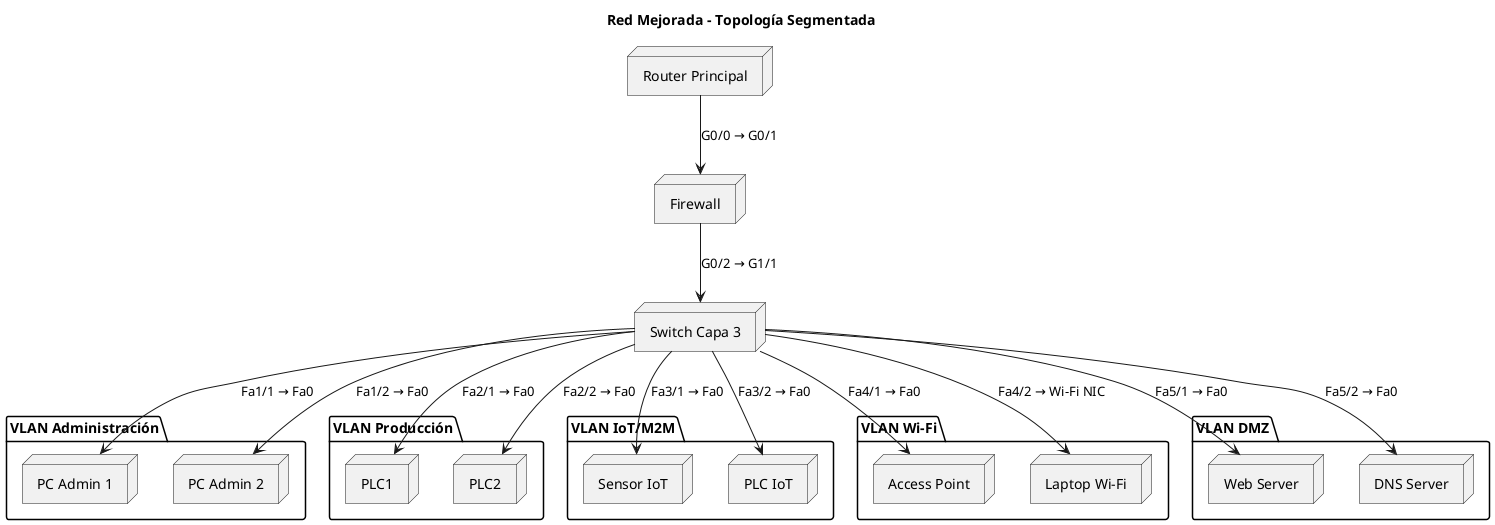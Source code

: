 @startuml Red_Mejorada_Topologia_Segmentada
title Red Mejorada – Topología Segmentada

node "Router Principal" as Router
node "Firewall" as FW
node "Switch Capa 3" as SW3

package "VLAN Administración" {
  node "PC Admin 1"
  node "PC Admin 2"
}

package "VLAN Producción" {
  node "PLC1"
  node "PLC2"
}

package "VLAN IoT/M2M" {
  node "Sensor IoT"
  node "PLC IoT"
}

package "VLAN Wi-Fi" {
  node "Access Point"
  node "Laptop Wi-Fi"
}

package "VLAN DMZ" {
  node "Web Server"
  node "DNS Server"
}

Router --> FW : G0/0 → G0/1
FW --> SW3 : G0/2 → G1/1

SW3 --> "PC Admin 1" : Fa1/1 → Fa0
SW3 --> "PC Admin 2" : Fa1/2 → Fa0
SW3 --> "PLC1" : Fa2/1 → Fa0
SW3 --> "PLC2" : Fa2/2 → Fa0
SW3 --> "Sensor IoT" : Fa3/1 → Fa0
SW3 --> "PLC IoT" : Fa3/2 → Fa0
SW3 --> "Access Point" : Fa4/1 → Fa0
SW3 --> "Laptop Wi-Fi" : Fa4/2 → Wi-Fi NIC
SW3 --> "Web Server" : Fa5/1 → Fa0
SW3 --> "DNS Server" : Fa5/2 → Fa0

@enduml
